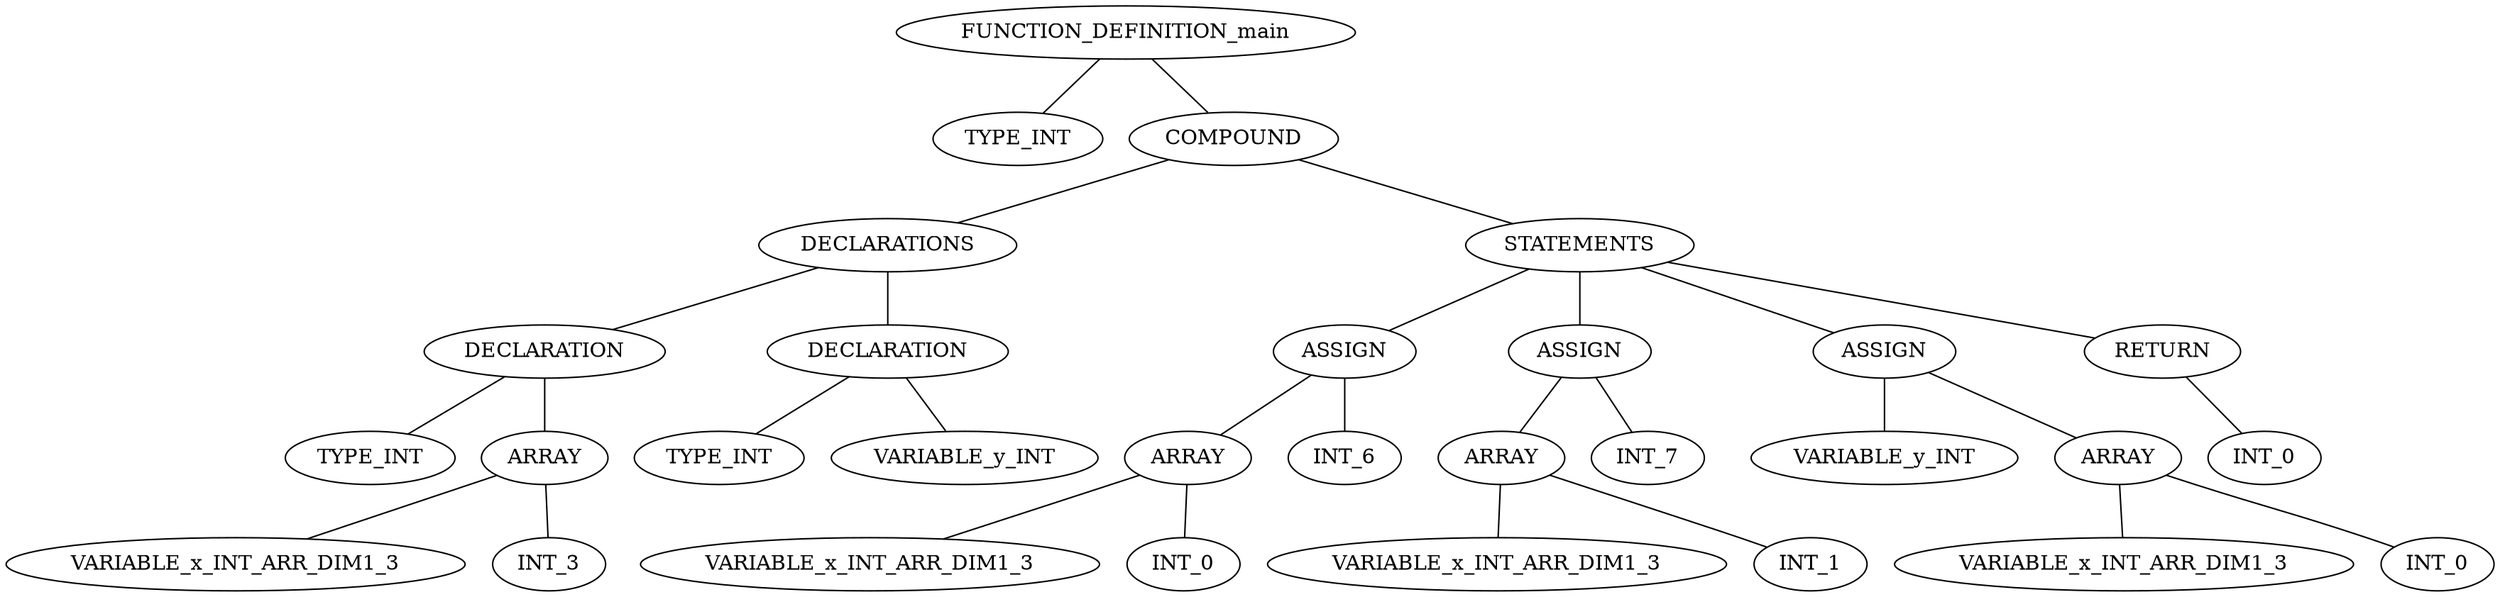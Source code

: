 graph G {
0[label=FUNCTION_DEFINITION_main];
1[label=TYPE_INT];
0--1;
2[label=COMPOUND];
0--2;
3[label=DECLARATIONS];
2--3;
4[label=DECLARATION];
3--4;
5[label=TYPE_INT];
4--5;
6[label=ARRAY];
4--6;
7[label=VARIABLE_x_INT_ARR_DIM1_3];
6--7;
8[label=INT_3];
6--8;
9[label=DECLARATION];
3--9;
10[label=TYPE_INT];
9--10;
11[label=VARIABLE_y_INT];
9--11;
12[label=STATEMENTS];
2--12;
13[label=ASSIGN];
12--13;
14[label=ARRAY];
13--14;
15[label=VARIABLE_x_INT_ARR_DIM1_3];
14--15;
16[label=INT_0];
14--16;
17[label=INT_6];
13--17;
18[label=ASSIGN];
12--18;
19[label=ARRAY];
18--19;
20[label=VARIABLE_x_INT_ARR_DIM1_3];
19--20;
21[label=INT_1];
19--21;
22[label=INT_7];
18--22;
23[label=ASSIGN];
12--23;
24[label=VARIABLE_y_INT];
23--24;
25[label=ARRAY];
23--25;
26[label=VARIABLE_x_INT_ARR_DIM1_3];
25--26;
27[label=INT_0];
25--27;
28[label=RETURN];
12--28;
29[label=INT_0];
28--29;
}
